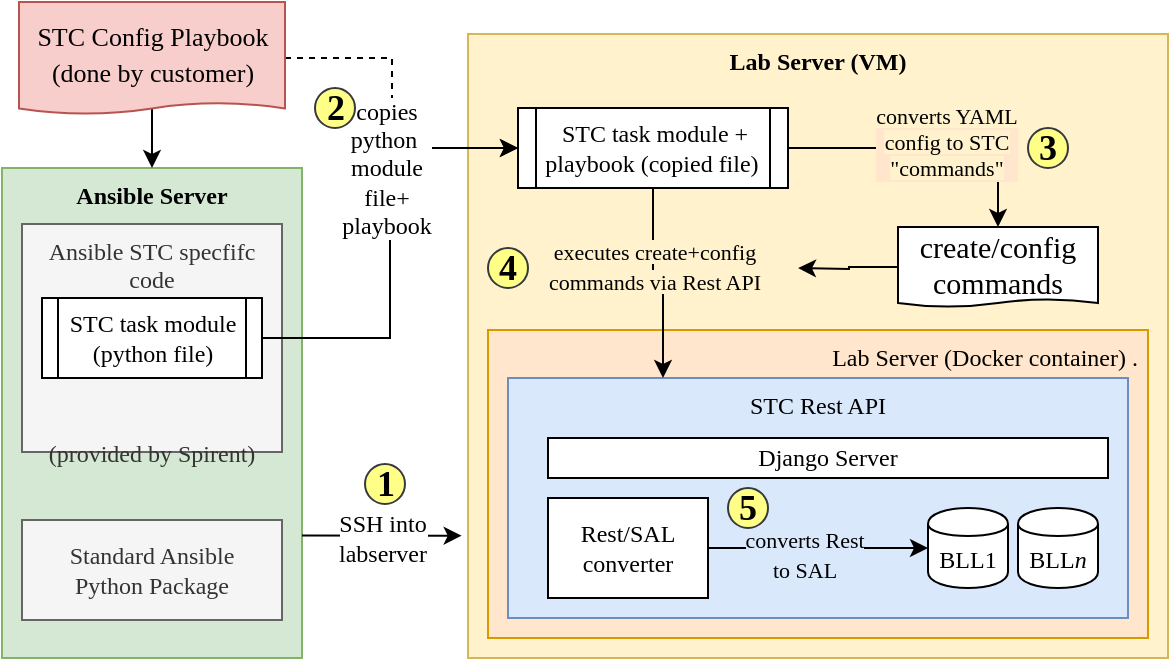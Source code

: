 <mxfile version="12.3.2" type="device" pages="1"><diagram id="XzhYiWOEldqQagpNU7_T" name="STC-LC Connection"><mxGraphModel dx="786" dy="580" grid="0" gridSize="10" guides="1" tooltips="1" connect="1" arrows="1" fold="1" page="1" pageScale="1" pageWidth="850" pageHeight="1100" math="0" shadow="0"><root><mxCell id="0"/><mxCell id="1" parent="0"/><mxCell id="nt_5Sm_qj7w8vbCwojzN-1" value="Ansible Server" style="rounded=0;whiteSpace=wrap;html=1;horizontal=1;verticalAlign=top;fillColor=#d5e8d4;strokeColor=#82b366;fontStyle=1;fontFamily=Avenir Next Condensed;" vertex="1" parent="1"><mxGeometry x="157" y="305" width="150" height="245" as="geometry"/></mxCell><mxCell id="nt_5Sm_qj7w8vbCwojzN-17" value="Ansible STC specfifc code&lt;br&gt;&lt;br&gt;&lt;br&gt;&lt;br&gt;&lt;br&gt;&lt;br&gt;(provided by Spirent)" style="whiteSpace=wrap;html=1;fillColor=#f5f5f5;strokeColor=#666666;fontColor=#333333;fontFamily=Avenir Next Condensed;verticalAlign=top;" vertex="1" parent="1"><mxGeometry x="167" y="333" width="130" height="114" as="geometry"/></mxCell><mxCell id="nt_5Sm_qj7w8vbCwojzN-4" value="&lt;b&gt;Lab Server (VM)&lt;/b&gt;" style="rounded=0;whiteSpace=wrap;html=1;verticalAlign=top;fillColor=#fff2cc;strokeColor=#d6b656;fontFamily=Avenir Next Condensed;" vertex="1" parent="1"><mxGeometry x="390" y="238" width="350" height="312" as="geometry"/></mxCell><mxCell id="nt_5Sm_qj7w8vbCwojzN-2" value="Lab Server (Docker container) .&amp;nbsp;" style="rounded=0;whiteSpace=wrap;html=1;verticalAlign=top;fillColor=#ffe6cc;strokeColor=#d79b00;fontFamily=Avenir Next Condensed;align=right;" vertex="1" parent="1"><mxGeometry x="400" y="386" width="330" height="154" as="geometry"/></mxCell><mxCell id="nt_5Sm_qj7w8vbCwojzN-3" value="STC Rest API" style="rounded=0;whiteSpace=wrap;html=1;horizontal=1;verticalAlign=top;fillColor=#dae8fc;strokeColor=#6c8ebf;fontFamily=Avenir Next Condensed;" vertex="1" parent="1"><mxGeometry x="410" y="410" width="310" height="120" as="geometry"/></mxCell><mxCell id="nt_5Sm_qj7w8vbCwojzN-5" value="BLL1" style="shape=cylinder;whiteSpace=wrap;html=1;boundedLbl=1;backgroundOutline=1;fontFamily=Avenir Next Condensed;" vertex="1" parent="1"><mxGeometry x="620" y="475" width="40" height="40" as="geometry"/></mxCell><mxCell id="nt_5Sm_qj7w8vbCwojzN-7" value="BLL&lt;i&gt;n&lt;/i&gt;" style="shape=cylinder;whiteSpace=wrap;html=1;boundedLbl=1;backgroundOutline=1;fontFamily=Avenir Next Condensed;" vertex="1" parent="1"><mxGeometry x="665" y="475" width="40" height="40" as="geometry"/></mxCell><mxCell id="nt_5Sm_qj7w8vbCwojzN-8" value="Django Server" style="rounded=0;whiteSpace=wrap;html=1;fontFamily=Avenir Next Condensed;" vertex="1" parent="1"><mxGeometry x="430" y="440" width="280" height="20" as="geometry"/></mxCell><mxCell id="nt_5Sm_qj7w8vbCwojzN-30" style="edgeStyle=orthogonalEdgeStyle;rounded=0;orthogonalLoop=1;jettySize=auto;html=1;exitX=1;exitY=0.5;exitDx=0;exitDy=0;entryX=0;entryY=0.5;entryDx=0;entryDy=0;labelBackgroundColor=none;fontFamily=Avenir Next;fontSize=12;" edge="1" parent="1" source="nt_5Sm_qj7w8vbCwojzN-10" target="nt_5Sm_qj7w8vbCwojzN-5"><mxGeometry relative="1" as="geometry"/></mxCell><mxCell id="nt_5Sm_qj7w8vbCwojzN-31" value="&lt;font style=&quot;font-size: 11px;&quot;&gt;converts Rest &lt;br&gt;to SAL&lt;/font&gt;" style="text;html=1;align=center;verticalAlign=middle;resizable=0;points=[];;labelBackgroundColor=#DAE8FC;fontSize=12;fontFamily=Avenir Next;" vertex="1" connectable="0" parent="nt_5Sm_qj7w8vbCwojzN-30"><mxGeometry x="-0.133" y="-3" relative="1" as="geometry"><mxPoint as="offset"/></mxGeometry></mxCell><mxCell id="nt_5Sm_qj7w8vbCwojzN-10" value="Rest/SAL converter" style="rounded=0;whiteSpace=wrap;html=1;fontFamily=Avenir Next Condensed;" vertex="1" parent="1"><mxGeometry x="430" y="470" width="80" height="50" as="geometry"/></mxCell><mxCell id="nt_5Sm_qj7w8vbCwojzN-18" style="edgeStyle=orthogonalEdgeStyle;rounded=0;orthogonalLoop=1;jettySize=auto;html=1;exitX=0.53;exitY=0.929;exitDx=0;exitDy=0;entryX=0.5;entryY=0;entryDx=0;entryDy=0;fontFamily=Avenir Next Condensed;exitPerimeter=0;" edge="1" parent="1" source="nt_5Sm_qj7w8vbCwojzN-11" target="nt_5Sm_qj7w8vbCwojzN-1"><mxGeometry relative="1" as="geometry"/></mxCell><mxCell id="nt_5Sm_qj7w8vbCwojzN-59" style="edgeStyle=orthogonalEdgeStyle;rounded=0;orthogonalLoop=1;jettySize=auto;html=1;exitX=1;exitY=0.5;exitDx=0;exitDy=0;entryX=0;entryY=0.5;entryDx=0;entryDy=0;labelBackgroundColor=none;fontFamily=Avenir Next Condensed;fontSize=18;dashed=1;" edge="1" parent="1" source="nt_5Sm_qj7w8vbCwojzN-11" target="nt_5Sm_qj7w8vbCwojzN-16"><mxGeometry relative="1" as="geometry"><Array as="points"><mxPoint x="352" y="250"/><mxPoint x="352" y="295"/></Array></mxGeometry></mxCell><mxCell id="nt_5Sm_qj7w8vbCwojzN-11" value="&lt;font style=&quot;font-size: 13px&quot;&gt;STC Config Playbook&lt;br&gt;(done by customer)&lt;/font&gt;" style="shape=document;whiteSpace=wrap;html=1;boundedLbl=1;horizontal=1;size=0.1;fontFamily=Avenir Next Condensed;fontSize=15;fillColor=#f8cecc;strokeColor=#b85450;" vertex="1" parent="1"><mxGeometry x="165.5" y="222" width="133" height="56" as="geometry"/></mxCell><mxCell id="nt_5Sm_qj7w8vbCwojzN-12" value="Standard Ansible &lt;br&gt;Python Package" style="whiteSpace=wrap;html=1;fillColor=#f5f5f5;strokeColor=#666666;fontColor=#333333;fontFamily=Avenir Next Condensed;" vertex="1" parent="1"><mxGeometry x="167" y="481" width="130" height="50" as="geometry"/></mxCell><mxCell id="nt_5Sm_qj7w8vbCwojzN-21" style="edgeStyle=orthogonalEdgeStyle;rounded=0;orthogonalLoop=1;jettySize=auto;html=1;exitX=1;exitY=0.5;exitDx=0;exitDy=0;entryX=0;entryY=0.5;entryDx=0;entryDy=0;fontFamily=Avenir Next Condensed;fontSize=12;" edge="1" parent="1" source="nt_5Sm_qj7w8vbCwojzN-13" target="nt_5Sm_qj7w8vbCwojzN-16"><mxGeometry relative="1" as="geometry"/></mxCell><mxCell id="nt_5Sm_qj7w8vbCwojzN-22" value="copies &lt;br&gt;python&amp;nbsp;&lt;br&gt;module &lt;br&gt;file+&lt;br&gt;playbook" style="text;html=1;align=center;verticalAlign=middle;resizable=0;points=[];;labelBackgroundColor=#ffffff;fontSize=12;fontFamily=Avenir Next Condensed;" vertex="1" connectable="0" parent="nt_5Sm_qj7w8vbCwojzN-21"><mxGeometry x="-0.1" y="-1" relative="1" as="geometry"><mxPoint x="-3.5" y="-49" as="offset"/></mxGeometry></mxCell><mxCell id="nt_5Sm_qj7w8vbCwojzN-13" value="STC task module (python file)" style="shape=process;whiteSpace=wrap;html=1;backgroundOutline=1;size=0.069;fontFamily=Avenir Next Condensed;" vertex="1" parent="1"><mxGeometry x="177" y="370" width="110" height="40" as="geometry"/></mxCell><mxCell id="nt_5Sm_qj7w8vbCwojzN-19" style="edgeStyle=orthogonalEdgeStyle;rounded=0;orthogonalLoop=1;jettySize=auto;html=1;exitX=1;exitY=0.75;exitDx=0;exitDy=0;entryX=-0.009;entryY=0.804;entryDx=0;entryDy=0;fontFamily=Avenir Next Condensed;fontSize=15;entryPerimeter=0;" edge="1" parent="1" source="nt_5Sm_qj7w8vbCwojzN-1" target="nt_5Sm_qj7w8vbCwojzN-4"><mxGeometry relative="1" as="geometry"><mxPoint x="280" y="395" as="sourcePoint"/></mxGeometry></mxCell><mxCell id="nt_5Sm_qj7w8vbCwojzN-20" value="SSH into&lt;br&gt;labserver" style="text;html=1;align=center;verticalAlign=middle;resizable=0;points=[];;labelBackgroundColor=#ffffff;fontSize=12;fontFamily=Avenir Next Condensed;" vertex="1" connectable="0" parent="nt_5Sm_qj7w8vbCwojzN-19"><mxGeometry y="-1" relative="1" as="geometry"><mxPoint as="offset"/></mxGeometry></mxCell><mxCell id="nt_5Sm_qj7w8vbCwojzN-26" value="&lt;span style=&quot;font-size: 11px ; background-color: rgb(255 , 242 , 204)&quot;&gt;executes create+config &lt;br&gt;commands via Rest API&lt;/span&gt;" style="edgeStyle=orthogonalEdgeStyle;rounded=0;orthogonalLoop=1;jettySize=auto;html=1;exitX=0.5;exitY=1;exitDx=0;exitDy=0;entryX=0.25;entryY=0;entryDx=0;entryDy=0;fontFamily=Avenir Next;fontSize=12;labelBackgroundColor=none;" edge="1" parent="1" source="nt_5Sm_qj7w8vbCwojzN-16" target="nt_5Sm_qj7w8vbCwojzN-3"><mxGeometry x="-0.219" relative="1" as="geometry"><mxPoint as="offset"/></mxGeometry></mxCell><mxCell id="nt_5Sm_qj7w8vbCwojzN-37" style="edgeStyle=orthogonalEdgeStyle;rounded=0;orthogonalLoop=1;jettySize=auto;html=1;exitX=1;exitY=0.5;exitDx=0;exitDy=0;entryX=0.5;entryY=0;entryDx=0;entryDy=0;labelBackgroundColor=none;fontFamily=Avenir Next;fontSize=12;" edge="1" parent="1" source="nt_5Sm_qj7w8vbCwojzN-16" target="nt_5Sm_qj7w8vbCwojzN-36"><mxGeometry relative="1" as="geometry"/></mxCell><mxCell id="nt_5Sm_qj7w8vbCwojzN-43" value="&lt;span style=&quot;background-color: rgb(255 , 242 , 204)&quot;&gt;converts YAML &lt;br&gt;config to STC &lt;br&gt;&quot;commands&quot;&lt;/span&gt;" style="text;html=1;align=center;verticalAlign=middle;resizable=0;points=[];;labelBackgroundColor=#FFE6CC;fontSize=11;fontFamily=Avenir Next;" vertex="1" connectable="0" parent="nt_5Sm_qj7w8vbCwojzN-37"><mxGeometry x="0.082" y="3" relative="1" as="geometry"><mxPoint x="1" as="offset"/></mxGeometry></mxCell><mxCell id="nt_5Sm_qj7w8vbCwojzN-16" value="STC task module + playbook (copied file)&amp;nbsp;" style="shape=process;whiteSpace=wrap;html=1;backgroundOutline=1;size=0.069;fontFamily=Avenir Next Condensed;" vertex="1" parent="1"><mxGeometry x="415" y="275" width="135" height="40" as="geometry"/></mxCell><mxCell id="nt_5Sm_qj7w8vbCwojzN-23" value="1" style="ellipse;whiteSpace=wrap;html=1;fontFamily=Avenir Next;fontSize=18;fontStyle=1;fillColor=#ffff88;strokeColor=#36393d;" vertex="1" parent="1"><mxGeometry x="338.5" y="453" width="20" height="20" as="geometry"/></mxCell><mxCell id="nt_5Sm_qj7w8vbCwojzN-25" value="2" style="ellipse;whiteSpace=wrap;html=1;fontFamily=Avenir Next;fontSize=18;fontStyle=1;fillColor=#ffff88;strokeColor=#36393d;" vertex="1" parent="1"><mxGeometry x="313.5" y="265" width="20" height="20" as="geometry"/></mxCell><mxCell id="nt_5Sm_qj7w8vbCwojzN-27" value="3" style="ellipse;whiteSpace=wrap;html=1;fontFamily=Avenir Next;fontSize=18;fontStyle=1;fillColor=#ffff88;strokeColor=#36393d;" vertex="1" parent="1"><mxGeometry x="670" y="285" width="20" height="20" as="geometry"/></mxCell><mxCell id="nt_5Sm_qj7w8vbCwojzN-33" value="5" style="ellipse;whiteSpace=wrap;html=1;fontFamily=Avenir Next;fontSize=18;fontStyle=1;fillColor=#ffff88;strokeColor=#36393d;" vertex="1" parent="1"><mxGeometry x="520" y="465" width="20" height="20" as="geometry"/></mxCell><mxCell id="nt_5Sm_qj7w8vbCwojzN-47" style="edgeStyle=orthogonalEdgeStyle;rounded=0;orthogonalLoop=1;jettySize=auto;html=1;exitX=0;exitY=0.5;exitDx=0;exitDy=0;labelBackgroundColor=none;fontFamily=Avenir Next;fontSize=11;" edge="1" parent="1" source="nt_5Sm_qj7w8vbCwojzN-36"><mxGeometry relative="1" as="geometry"><mxPoint x="555" y="355" as="targetPoint"/></mxGeometry></mxCell><mxCell id="nt_5Sm_qj7w8vbCwojzN-36" value="create/config commands" style="shape=document;whiteSpace=wrap;html=1;boundedLbl=1;horizontal=1;size=0.1;fontFamily=Avenir Next Condensed;fontSize=15;" vertex="1" parent="1"><mxGeometry x="605" y="334.5" width="100" height="40" as="geometry"/></mxCell><mxCell id="nt_5Sm_qj7w8vbCwojzN-50" value="4" style="ellipse;whiteSpace=wrap;html=1;fontFamily=Avenir Next;fontSize=18;fontStyle=1;fillColor=#ffff88;strokeColor=#36393d;" vertex="1" parent="1"><mxGeometry x="400" y="345" width="20" height="20" as="geometry"/></mxCell></root></mxGraphModel></diagram></mxfile>